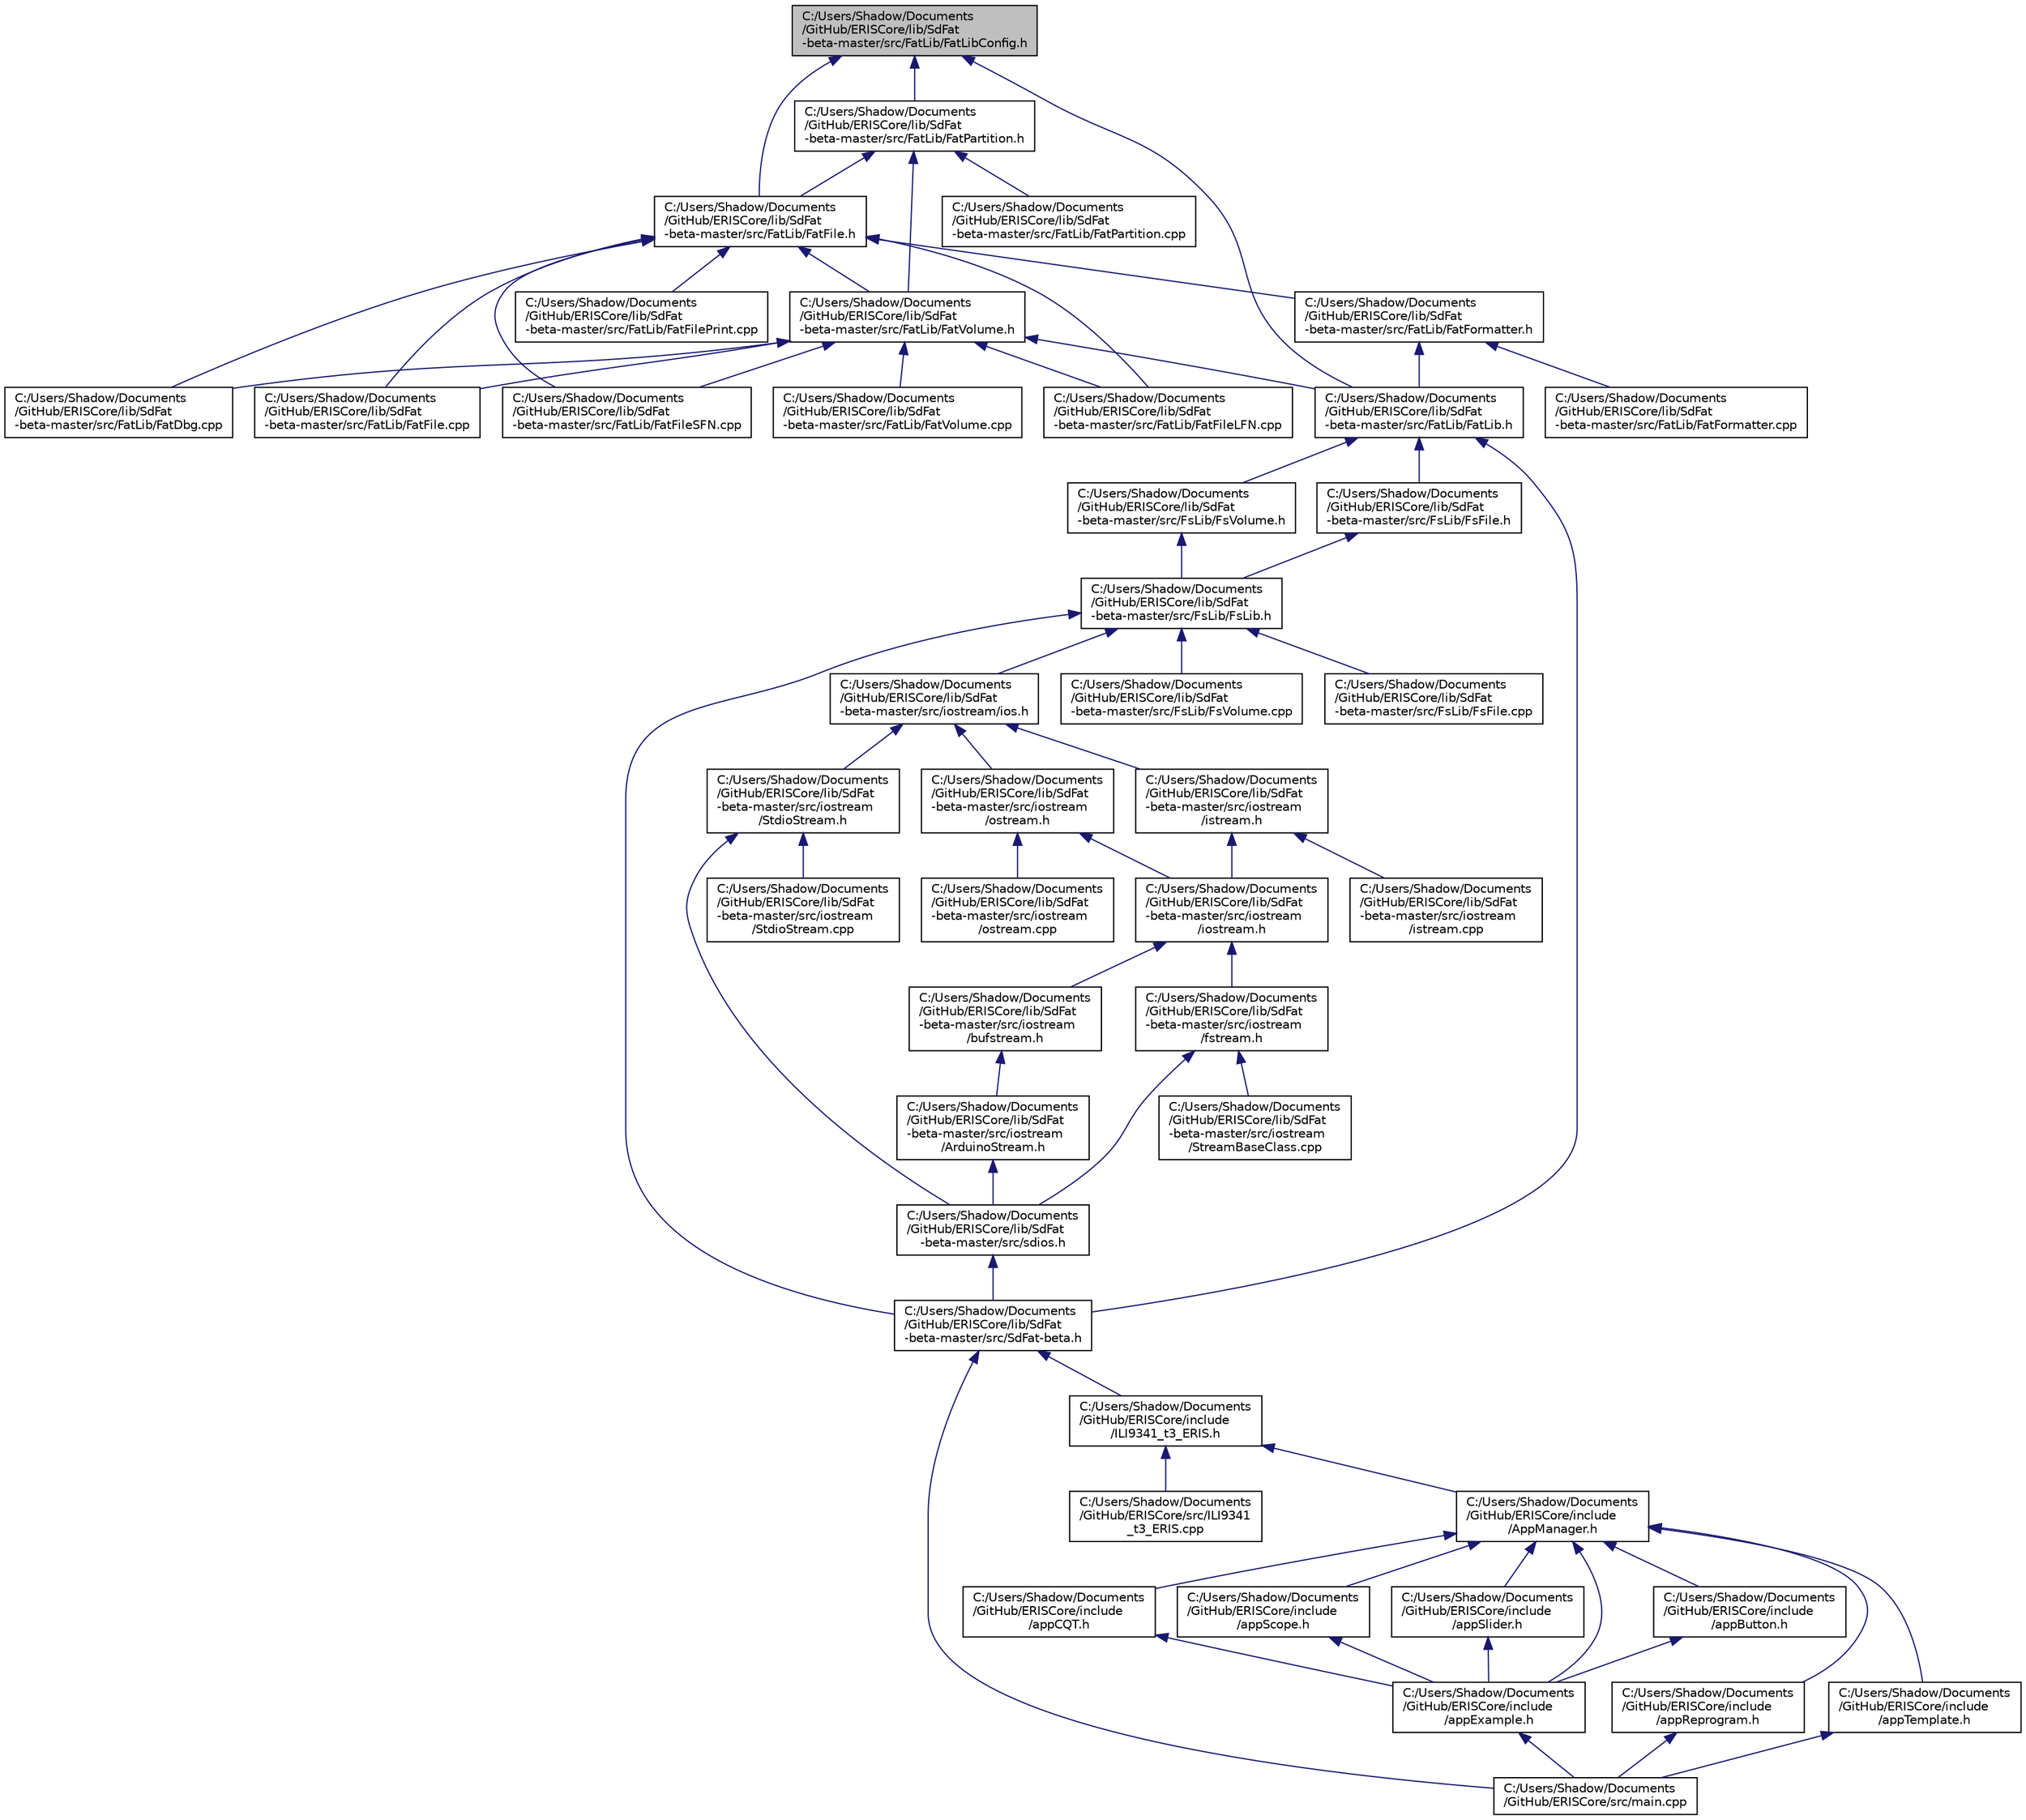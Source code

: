 digraph "C:/Users/Shadow/Documents/GitHub/ERISCore/lib/SdFat-beta-master/src/FatLib/FatLibConfig.h"
{
 // LATEX_PDF_SIZE
  edge [fontname="Helvetica",fontsize="10",labelfontname="Helvetica",labelfontsize="10"];
  node [fontname="Helvetica",fontsize="10",shape=record];
  Node1 [label="C:/Users/Shadow/Documents\l/GitHub/ERISCore/lib/SdFat\l-beta-master/src/FatLib/FatLibConfig.h",height=0.2,width=0.4,color="black", fillcolor="grey75", style="filled", fontcolor="black",tooltip="configuration definitions"];
  Node1 -> Node2 [dir="back",color="midnightblue",fontsize="10",style="solid",fontname="Helvetica"];
  Node2 [label="C:/Users/Shadow/Documents\l/GitHub/ERISCore/lib/SdFat\l-beta-master/src/FatLib/FatFile.h",height=0.2,width=0.4,color="black", fillcolor="white", style="filled",URL="$_fat_file_8h.html",tooltip="FatFile class."];
  Node2 -> Node3 [dir="back",color="midnightblue",fontsize="10",style="solid",fontname="Helvetica"];
  Node3 [label="C:/Users/Shadow/Documents\l/GitHub/ERISCore/lib/SdFat\l-beta-master/src/FatLib/FatDbg.cpp",height=0.2,width=0.4,color="black", fillcolor="white", style="filled",URL="$_fat_dbg_8cpp.html",tooltip=" "];
  Node2 -> Node4 [dir="back",color="midnightblue",fontsize="10",style="solid",fontname="Helvetica"];
  Node4 [label="C:/Users/Shadow/Documents\l/GitHub/ERISCore/lib/SdFat\l-beta-master/src/FatLib/FatFile.cpp",height=0.2,width=0.4,color="black", fillcolor="white", style="filled",URL="$_fat_file_8cpp.html",tooltip=" "];
  Node2 -> Node5 [dir="back",color="midnightblue",fontsize="10",style="solid",fontname="Helvetica"];
  Node5 [label="C:/Users/Shadow/Documents\l/GitHub/ERISCore/lib/SdFat\l-beta-master/src/FatLib/FatFileLFN.cpp",height=0.2,width=0.4,color="black", fillcolor="white", style="filled",URL="$_fat_file_l_f_n_8cpp.html",tooltip=" "];
  Node2 -> Node6 [dir="back",color="midnightblue",fontsize="10",style="solid",fontname="Helvetica"];
  Node6 [label="C:/Users/Shadow/Documents\l/GitHub/ERISCore/lib/SdFat\l-beta-master/src/FatLib/FatFilePrint.cpp",height=0.2,width=0.4,color="black", fillcolor="white", style="filled",URL="$_fat_file_print_8cpp.html",tooltip=" "];
  Node2 -> Node7 [dir="back",color="midnightblue",fontsize="10",style="solid",fontname="Helvetica"];
  Node7 [label="C:/Users/Shadow/Documents\l/GitHub/ERISCore/lib/SdFat\l-beta-master/src/FatLib/FatFileSFN.cpp",height=0.2,width=0.4,color="black", fillcolor="white", style="filled",URL="$_fat_file_s_f_n_8cpp.html",tooltip=" "];
  Node2 -> Node8 [dir="back",color="midnightblue",fontsize="10",style="solid",fontname="Helvetica"];
  Node8 [label="C:/Users/Shadow/Documents\l/GitHub/ERISCore/lib/SdFat\l-beta-master/src/FatLib/FatFormatter.h",height=0.2,width=0.4,color="black", fillcolor="white", style="filled",URL="$_fat_formatter_8h.html",tooltip=" "];
  Node8 -> Node9 [dir="back",color="midnightblue",fontsize="10",style="solid",fontname="Helvetica"];
  Node9 [label="C:/Users/Shadow/Documents\l/GitHub/ERISCore/lib/SdFat\l-beta-master/src/FatLib/FatFormatter.cpp",height=0.2,width=0.4,color="black", fillcolor="white", style="filled",URL="$_fat_formatter_8cpp.html",tooltip=" "];
  Node8 -> Node10 [dir="back",color="midnightblue",fontsize="10",style="solid",fontname="Helvetica"];
  Node10 [label="C:/Users/Shadow/Documents\l/GitHub/ERISCore/lib/SdFat\l-beta-master/src/FatLib/FatLib.h",height=0.2,width=0.4,color="black", fillcolor="white", style="filled",URL="$_fat_lib_8h.html",tooltip=" "];
  Node10 -> Node11 [dir="back",color="midnightblue",fontsize="10",style="solid",fontname="Helvetica"];
  Node11 [label="C:/Users/Shadow/Documents\l/GitHub/ERISCore/lib/SdFat\l-beta-master/src/FsLib/FsFile.h",height=0.2,width=0.4,color="black", fillcolor="white", style="filled",URL="$_fs_file_8h.html",tooltip="FsBaseFile include file."];
  Node11 -> Node12 [dir="back",color="midnightblue",fontsize="10",style="solid",fontname="Helvetica"];
  Node12 [label="C:/Users/Shadow/Documents\l/GitHub/ERISCore/lib/SdFat\l-beta-master/src/FsLib/FsLib.h",height=0.2,width=0.4,color="black", fillcolor="white", style="filled",URL="$_fs_lib_8h.html",tooltip="FsLib include file."];
  Node12 -> Node13 [dir="back",color="midnightblue",fontsize="10",style="solid",fontname="Helvetica"];
  Node13 [label="C:/Users/Shadow/Documents\l/GitHub/ERISCore/lib/SdFat\l-beta-master/src/FsLib/FsFile.cpp",height=0.2,width=0.4,color="black", fillcolor="white", style="filled",URL="$_fs_file_8cpp.html",tooltip=" "];
  Node12 -> Node14 [dir="back",color="midnightblue",fontsize="10",style="solid",fontname="Helvetica"];
  Node14 [label="C:/Users/Shadow/Documents\l/GitHub/ERISCore/lib/SdFat\l-beta-master/src/FsLib/FsVolume.cpp",height=0.2,width=0.4,color="black", fillcolor="white", style="filled",URL="$_fs_volume_8cpp.html",tooltip=" "];
  Node12 -> Node15 [dir="back",color="midnightblue",fontsize="10",style="solid",fontname="Helvetica"];
  Node15 [label="C:/Users/Shadow/Documents\l/GitHub/ERISCore/lib/SdFat\l-beta-master/src/iostream/ios.h",height=0.2,width=0.4,color="black", fillcolor="white", style="filled",URL="$ios_8h.html",tooltip="ios_base and ios classes"];
  Node15 -> Node16 [dir="back",color="midnightblue",fontsize="10",style="solid",fontname="Helvetica"];
  Node16 [label="C:/Users/Shadow/Documents\l/GitHub/ERISCore/lib/SdFat\l-beta-master/src/iostream\l/istream.h",height=0.2,width=0.4,color="black", fillcolor="white", style="filled",URL="$istream_8h.html",tooltip="istream class"];
  Node16 -> Node17 [dir="back",color="midnightblue",fontsize="10",style="solid",fontname="Helvetica"];
  Node17 [label="C:/Users/Shadow/Documents\l/GitHub/ERISCore/lib/SdFat\l-beta-master/src/iostream\l/iostream.h",height=0.2,width=0.4,color="black", fillcolor="white", style="filled",URL="$iostream_8h.html",tooltip="iostream class"];
  Node17 -> Node18 [dir="back",color="midnightblue",fontsize="10",style="solid",fontname="Helvetica"];
  Node18 [label="C:/Users/Shadow/Documents\l/GitHub/ERISCore/lib/SdFat\l-beta-master/src/iostream\l/bufstream.h",height=0.2,width=0.4,color="black", fillcolor="white", style="filled",URL="$bufstream_8h.html",tooltip="ibufstream and obufstream classes"];
  Node18 -> Node19 [dir="back",color="midnightblue",fontsize="10",style="solid",fontname="Helvetica"];
  Node19 [label="C:/Users/Shadow/Documents\l/GitHub/ERISCore/lib/SdFat\l-beta-master/src/iostream\l/ArduinoStream.h",height=0.2,width=0.4,color="black", fillcolor="white", style="filled",URL="$_arduino_stream_8h.html",tooltip="ArduinoInStream and ArduinoOutStream classes."];
  Node19 -> Node20 [dir="back",color="midnightblue",fontsize="10",style="solid",fontname="Helvetica"];
  Node20 [label="C:/Users/Shadow/Documents\l/GitHub/ERISCore/lib/SdFat\l-beta-master/src/sdios.h",height=0.2,width=0.4,color="black", fillcolor="white", style="filled",URL="$sdios_8h.html",tooltip="C++ IO Streams features."];
  Node20 -> Node21 [dir="back",color="midnightblue",fontsize="10",style="solid",fontname="Helvetica"];
  Node21 [label="C:/Users/Shadow/Documents\l/GitHub/ERISCore/lib/SdFat\l-beta-master/src/SdFat-beta.h",height=0.2,width=0.4,color="black", fillcolor="white", style="filled",URL="$_sd_fat-beta_8h.html",tooltip="main SdFs include file."];
  Node21 -> Node22 [dir="back",color="midnightblue",fontsize="10",style="solid",fontname="Helvetica"];
  Node22 [label="C:/Users/Shadow/Documents\l/GitHub/ERISCore/include\l/ILI9341_t3_ERIS.h",height=0.2,width=0.4,color="black", fillcolor="white", style="filled",URL="$_i_l_i9341__t3___e_r_i_s_8h.html",tooltip=" "];
  Node22 -> Node23 [dir="back",color="midnightblue",fontsize="10",style="solid",fontname="Helvetica"];
  Node23 [label="C:/Users/Shadow/Documents\l/GitHub/ERISCore/include\l/AppManager.h",height=0.2,width=0.4,color="black", fillcolor="white", style="filled",URL="$_app_manager_8h.html",tooltip=" "];
  Node23 -> Node24 [dir="back",color="midnightblue",fontsize="10",style="solid",fontname="Helvetica"];
  Node24 [label="C:/Users/Shadow/Documents\l/GitHub/ERISCore/include\l/appButton.h",height=0.2,width=0.4,color="black", fillcolor="white", style="filled",URL="$app_button_8h.html",tooltip=" "];
  Node24 -> Node25 [dir="back",color="midnightblue",fontsize="10",style="solid",fontname="Helvetica"];
  Node25 [label="C:/Users/Shadow/Documents\l/GitHub/ERISCore/include\l/appExample.h",height=0.2,width=0.4,color="black", fillcolor="white", style="filled",URL="$app_example_8h.html",tooltip=" "];
  Node25 -> Node26 [dir="back",color="midnightblue",fontsize="10",style="solid",fontname="Helvetica"];
  Node26 [label="C:/Users/Shadow/Documents\l/GitHub/ERISCore/src/main.cpp",height=0.2,width=0.4,color="black", fillcolor="white", style="filled",URL="$main_8cpp.html",tooltip=" "];
  Node23 -> Node27 [dir="back",color="midnightblue",fontsize="10",style="solid",fontname="Helvetica"];
  Node27 [label="C:/Users/Shadow/Documents\l/GitHub/ERISCore/include\l/appCQT.h",height=0.2,width=0.4,color="black", fillcolor="white", style="filled",URL="$app_c_q_t_8h.html",tooltip=" "];
  Node27 -> Node25 [dir="back",color="midnightblue",fontsize="10",style="solid",fontname="Helvetica"];
  Node23 -> Node25 [dir="back",color="midnightblue",fontsize="10",style="solid",fontname="Helvetica"];
  Node23 -> Node28 [dir="back",color="midnightblue",fontsize="10",style="solid",fontname="Helvetica"];
  Node28 [label="C:/Users/Shadow/Documents\l/GitHub/ERISCore/include\l/appReprogram.h",height=0.2,width=0.4,color="black", fillcolor="white", style="filled",URL="$app_reprogram_8h.html",tooltip=" "];
  Node28 -> Node26 [dir="back",color="midnightblue",fontsize="10",style="solid",fontname="Helvetica"];
  Node23 -> Node29 [dir="back",color="midnightblue",fontsize="10",style="solid",fontname="Helvetica"];
  Node29 [label="C:/Users/Shadow/Documents\l/GitHub/ERISCore/include\l/appScope.h",height=0.2,width=0.4,color="black", fillcolor="white", style="filled",URL="$app_scope_8h.html",tooltip=" "];
  Node29 -> Node25 [dir="back",color="midnightblue",fontsize="10",style="solid",fontname="Helvetica"];
  Node23 -> Node30 [dir="back",color="midnightblue",fontsize="10",style="solid",fontname="Helvetica"];
  Node30 [label="C:/Users/Shadow/Documents\l/GitHub/ERISCore/include\l/appSlider.h",height=0.2,width=0.4,color="black", fillcolor="white", style="filled",URL="$app_slider_8h.html",tooltip=" "];
  Node30 -> Node25 [dir="back",color="midnightblue",fontsize="10",style="solid",fontname="Helvetica"];
  Node23 -> Node31 [dir="back",color="midnightblue",fontsize="10",style="solid",fontname="Helvetica"];
  Node31 [label="C:/Users/Shadow/Documents\l/GitHub/ERISCore/include\l/appTemplate.h",height=0.2,width=0.4,color="black", fillcolor="white", style="filled",URL="$app_template_8h.html",tooltip=" "];
  Node31 -> Node26 [dir="back",color="midnightblue",fontsize="10",style="solid",fontname="Helvetica"];
  Node22 -> Node32 [dir="back",color="midnightblue",fontsize="10",style="solid",fontname="Helvetica"];
  Node32 [label="C:/Users/Shadow/Documents\l/GitHub/ERISCore/src/ILI9341\l_t3_ERIS.cpp",height=0.2,width=0.4,color="black", fillcolor="white", style="filled",URL="$_i_l_i9341__t3___e_r_i_s_8cpp.html",tooltip=" "];
  Node21 -> Node26 [dir="back",color="midnightblue",fontsize="10",style="solid",fontname="Helvetica"];
  Node17 -> Node33 [dir="back",color="midnightblue",fontsize="10",style="solid",fontname="Helvetica"];
  Node33 [label="C:/Users/Shadow/Documents\l/GitHub/ERISCore/lib/SdFat\l-beta-master/src/iostream\l/fstream.h",height=0.2,width=0.4,color="black", fillcolor="white", style="filled",URL="$fstream_8h.html",tooltip="iostreams for files."];
  Node33 -> Node34 [dir="back",color="midnightblue",fontsize="10",style="solid",fontname="Helvetica"];
  Node34 [label="C:/Users/Shadow/Documents\l/GitHub/ERISCore/lib/SdFat\l-beta-master/src/iostream\l/StreamBaseClass.cpp",height=0.2,width=0.4,color="black", fillcolor="white", style="filled",URL="$_stream_base_class_8cpp.html",tooltip=" "];
  Node33 -> Node20 [dir="back",color="midnightblue",fontsize="10",style="solid",fontname="Helvetica"];
  Node16 -> Node35 [dir="back",color="midnightblue",fontsize="10",style="solid",fontname="Helvetica"];
  Node35 [label="C:/Users/Shadow/Documents\l/GitHub/ERISCore/lib/SdFat\l-beta-master/src/iostream\l/istream.cpp",height=0.2,width=0.4,color="black", fillcolor="white", style="filled",URL="$istream_8cpp.html",tooltip=" "];
  Node15 -> Node36 [dir="back",color="midnightblue",fontsize="10",style="solid",fontname="Helvetica"];
  Node36 [label="C:/Users/Shadow/Documents\l/GitHub/ERISCore/lib/SdFat\l-beta-master/src/iostream\l/ostream.h",height=0.2,width=0.4,color="black", fillcolor="white", style="filled",URL="$ostream_8h.html",tooltip="ostream class"];
  Node36 -> Node17 [dir="back",color="midnightblue",fontsize="10",style="solid",fontname="Helvetica"];
  Node36 -> Node37 [dir="back",color="midnightblue",fontsize="10",style="solid",fontname="Helvetica"];
  Node37 [label="C:/Users/Shadow/Documents\l/GitHub/ERISCore/lib/SdFat\l-beta-master/src/iostream\l/ostream.cpp",height=0.2,width=0.4,color="black", fillcolor="white", style="filled",URL="$ostream_8cpp.html",tooltip=" "];
  Node15 -> Node38 [dir="back",color="midnightblue",fontsize="10",style="solid",fontname="Helvetica"];
  Node38 [label="C:/Users/Shadow/Documents\l/GitHub/ERISCore/lib/SdFat\l-beta-master/src/iostream\l/StdioStream.h",height=0.2,width=0.4,color="black", fillcolor="white", style="filled",URL="$_stdio_stream_8h.html",tooltip="StdioStream class."];
  Node38 -> Node39 [dir="back",color="midnightblue",fontsize="10",style="solid",fontname="Helvetica"];
  Node39 [label="C:/Users/Shadow/Documents\l/GitHub/ERISCore/lib/SdFat\l-beta-master/src/iostream\l/StdioStream.cpp",height=0.2,width=0.4,color="black", fillcolor="white", style="filled",URL="$_stdio_stream_8cpp.html",tooltip=" "];
  Node38 -> Node20 [dir="back",color="midnightblue",fontsize="10",style="solid",fontname="Helvetica"];
  Node12 -> Node21 [dir="back",color="midnightblue",fontsize="10",style="solid",fontname="Helvetica"];
  Node10 -> Node40 [dir="back",color="midnightblue",fontsize="10",style="solid",fontname="Helvetica"];
  Node40 [label="C:/Users/Shadow/Documents\l/GitHub/ERISCore/lib/SdFat\l-beta-master/src/FsLib/FsVolume.h",height=0.2,width=0.4,color="black", fillcolor="white", style="filled",URL="$_fs_volume_8h.html",tooltip="FsVolume include file."];
  Node40 -> Node12 [dir="back",color="midnightblue",fontsize="10",style="solid",fontname="Helvetica"];
  Node10 -> Node21 [dir="back",color="midnightblue",fontsize="10",style="solid",fontname="Helvetica"];
  Node2 -> Node41 [dir="back",color="midnightblue",fontsize="10",style="solid",fontname="Helvetica"];
  Node41 [label="C:/Users/Shadow/Documents\l/GitHub/ERISCore/lib/SdFat\l-beta-master/src/FatLib/FatVolume.h",height=0.2,width=0.4,color="black", fillcolor="white", style="filled",URL="$_fat_volume_8h.html",tooltip="FatVolume class."];
  Node41 -> Node3 [dir="back",color="midnightblue",fontsize="10",style="solid",fontname="Helvetica"];
  Node41 -> Node4 [dir="back",color="midnightblue",fontsize="10",style="solid",fontname="Helvetica"];
  Node41 -> Node5 [dir="back",color="midnightblue",fontsize="10",style="solid",fontname="Helvetica"];
  Node41 -> Node7 [dir="back",color="midnightblue",fontsize="10",style="solid",fontname="Helvetica"];
  Node41 -> Node10 [dir="back",color="midnightblue",fontsize="10",style="solid",fontname="Helvetica"];
  Node41 -> Node42 [dir="back",color="midnightblue",fontsize="10",style="solid",fontname="Helvetica"];
  Node42 [label="C:/Users/Shadow/Documents\l/GitHub/ERISCore/lib/SdFat\l-beta-master/src/FatLib/FatVolume.cpp",height=0.2,width=0.4,color="black", fillcolor="white", style="filled",URL="$_fat_volume_8cpp.html",tooltip=" "];
  Node1 -> Node10 [dir="back",color="midnightblue",fontsize="10",style="solid",fontname="Helvetica"];
  Node1 -> Node43 [dir="back",color="midnightblue",fontsize="10",style="solid",fontname="Helvetica"];
  Node43 [label="C:/Users/Shadow/Documents\l/GitHub/ERISCore/lib/SdFat\l-beta-master/src/FatLib/FatPartition.h",height=0.2,width=0.4,color="black", fillcolor="white", style="filled",URL="$_fat_partition_8h.html",tooltip="FatPartition class."];
  Node43 -> Node2 [dir="back",color="midnightblue",fontsize="10",style="solid",fontname="Helvetica"];
  Node43 -> Node44 [dir="back",color="midnightblue",fontsize="10",style="solid",fontname="Helvetica"];
  Node44 [label="C:/Users/Shadow/Documents\l/GitHub/ERISCore/lib/SdFat\l-beta-master/src/FatLib/FatPartition.cpp",height=0.2,width=0.4,color="black", fillcolor="white", style="filled",URL="$_fat_partition_8cpp.html",tooltip=" "];
  Node43 -> Node41 [dir="back",color="midnightblue",fontsize="10",style="solid",fontname="Helvetica"];
}
